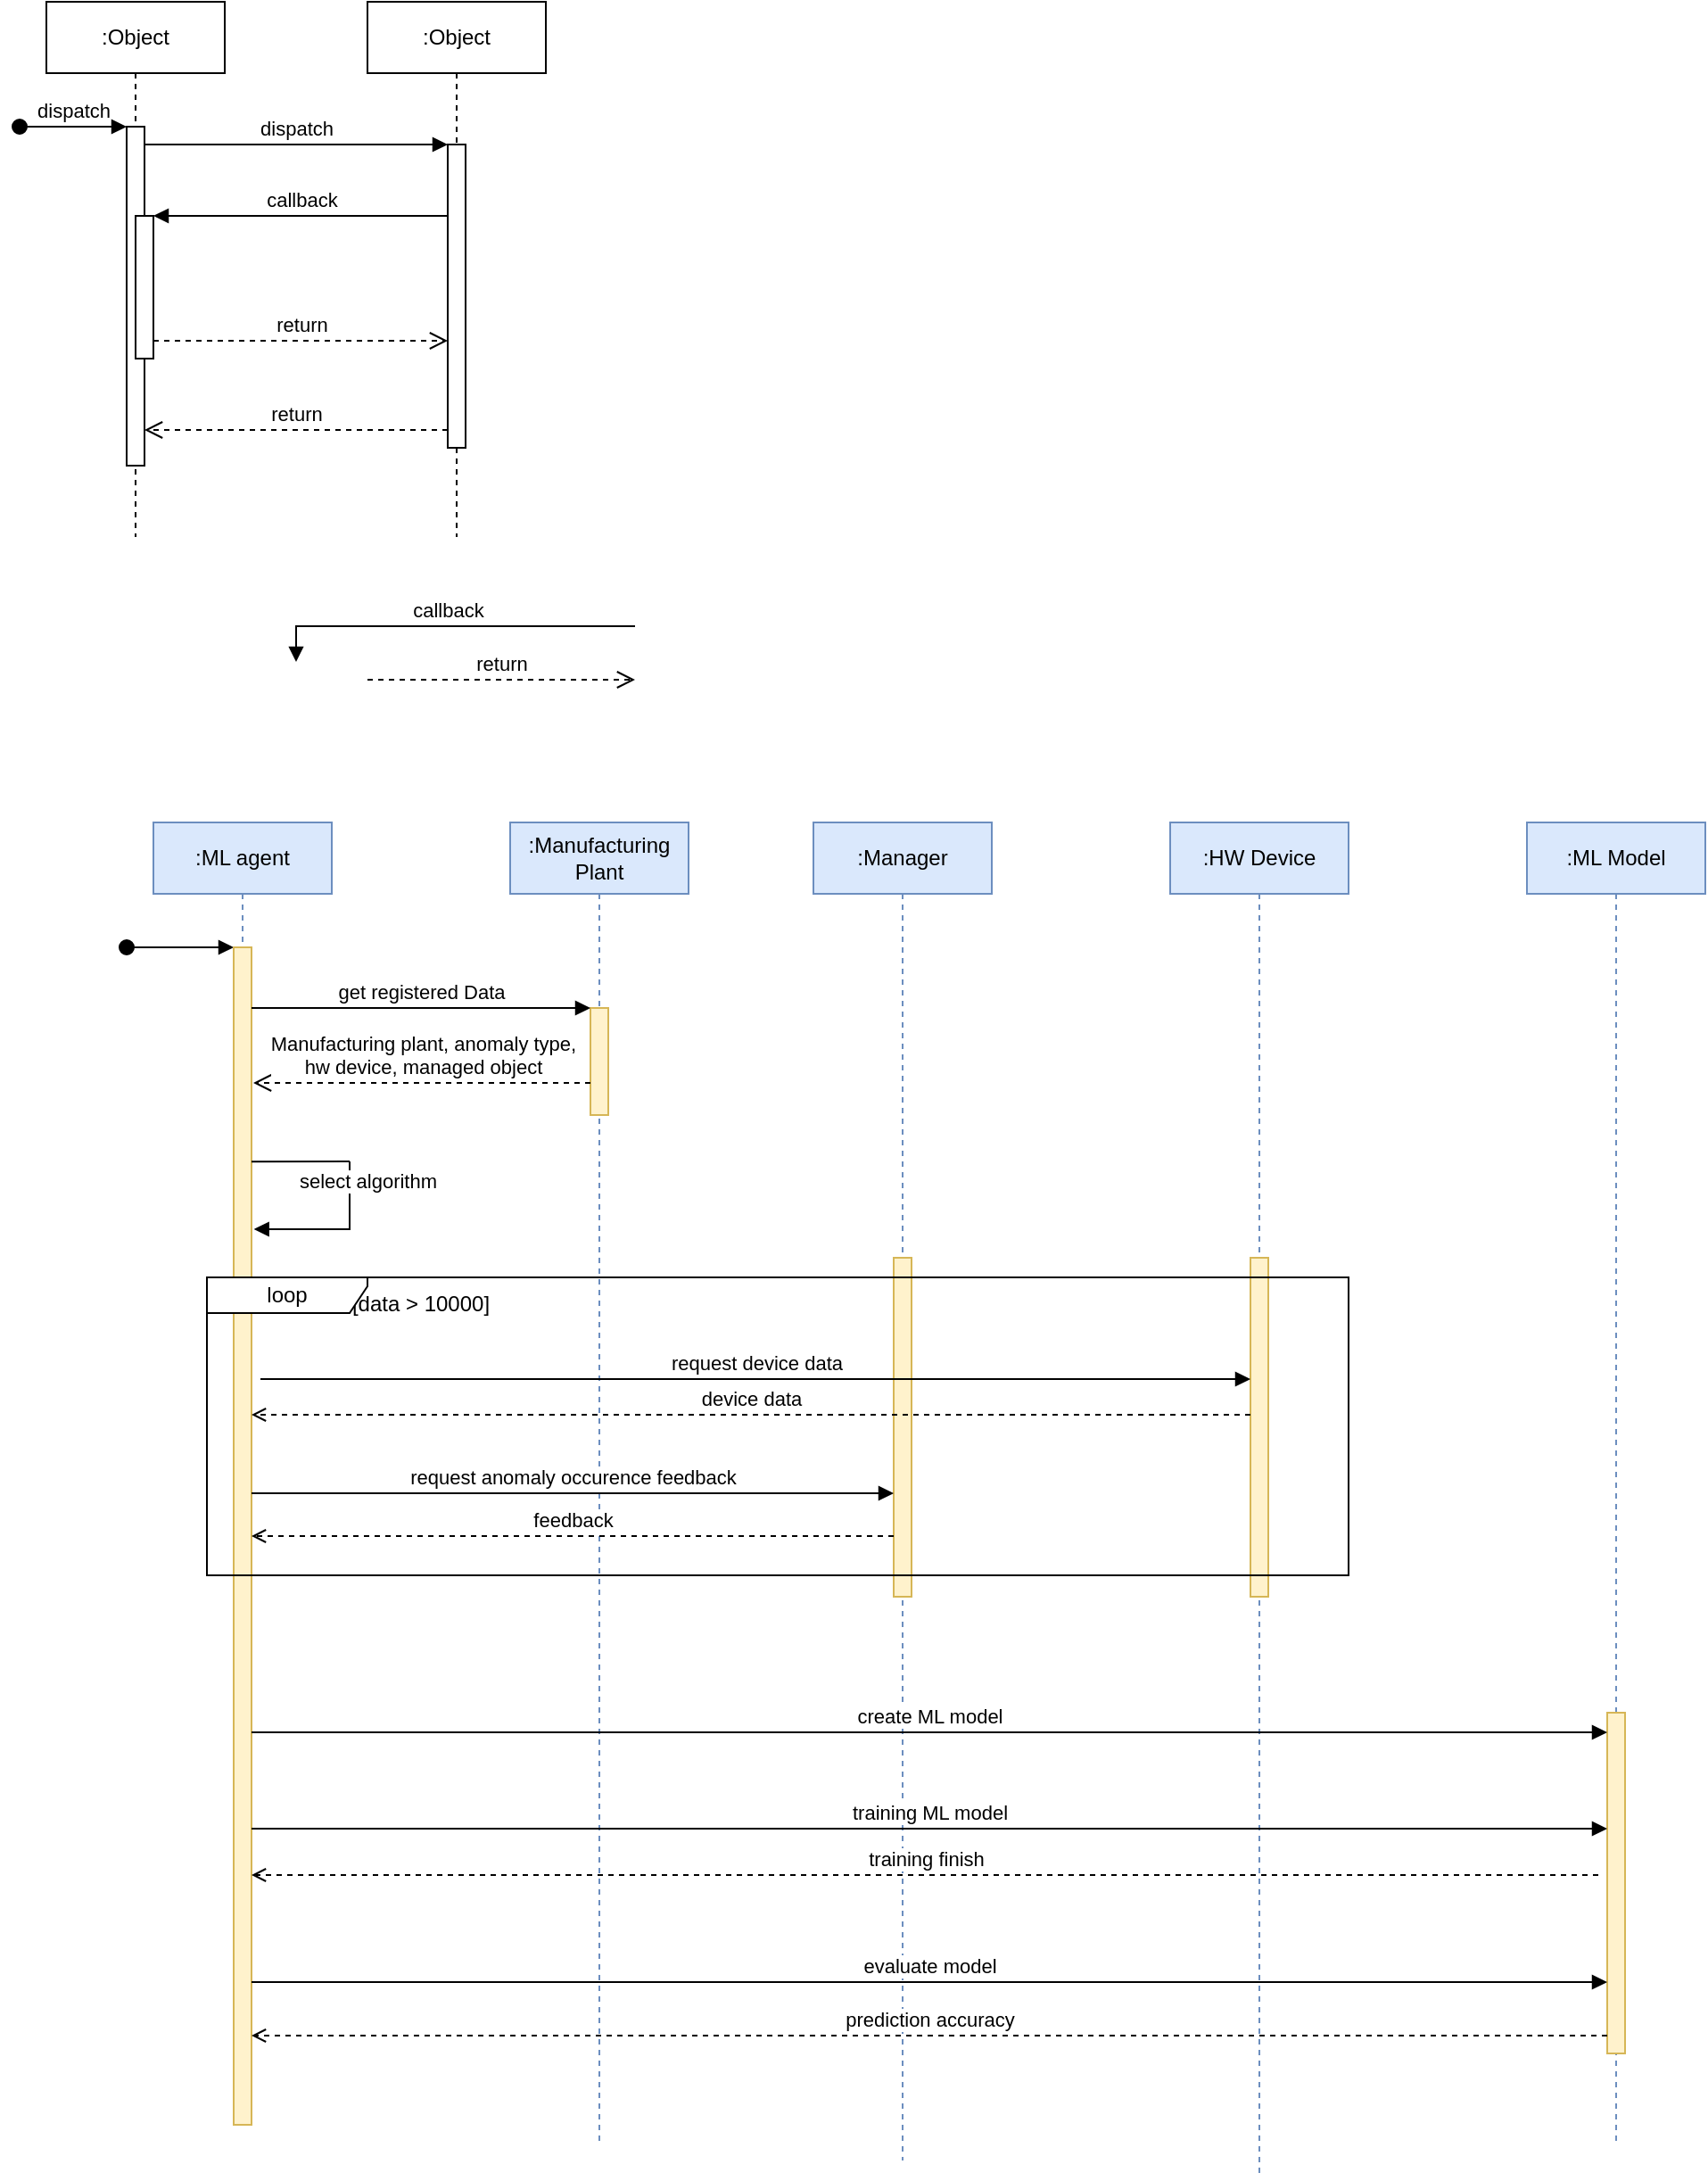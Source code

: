 <mxfile version="21.1.8" type="github">
  <diagram name="Page-1" id="2YBvvXClWsGukQMizWep">
    <mxGraphModel dx="1500" dy="830" grid="1" gridSize="10" guides="1" tooltips="1" connect="1" arrows="1" fold="1" page="1" pageScale="1" pageWidth="850" pageHeight="1100" math="0" shadow="0">
      <root>
        <mxCell id="0" />
        <mxCell id="1" parent="0" />
        <mxCell id="aM9ryv3xv72pqoxQDRHE-1" value=":Object" style="shape=umlLifeline;perimeter=lifelinePerimeter;whiteSpace=wrap;html=1;container=0;dropTarget=0;collapsible=0;recursiveResize=0;outlineConnect=0;portConstraint=eastwest;newEdgeStyle={&quot;edgeStyle&quot;:&quot;elbowEdgeStyle&quot;,&quot;elbow&quot;:&quot;vertical&quot;,&quot;curved&quot;:0,&quot;rounded&quot;:0};" parent="1" vertex="1">
          <mxGeometry x="40" y="40" width="100" height="300" as="geometry" />
        </mxCell>
        <mxCell id="aM9ryv3xv72pqoxQDRHE-2" value="" style="html=1;points=[];perimeter=orthogonalPerimeter;outlineConnect=0;targetShapes=umlLifeline;portConstraint=eastwest;newEdgeStyle={&quot;edgeStyle&quot;:&quot;elbowEdgeStyle&quot;,&quot;elbow&quot;:&quot;vertical&quot;,&quot;curved&quot;:0,&quot;rounded&quot;:0};" parent="aM9ryv3xv72pqoxQDRHE-1" vertex="1">
          <mxGeometry x="45" y="70" width="10" height="190" as="geometry" />
        </mxCell>
        <mxCell id="aM9ryv3xv72pqoxQDRHE-3" value="dispatch" style="html=1;verticalAlign=bottom;startArrow=oval;endArrow=block;startSize=8;edgeStyle=elbowEdgeStyle;elbow=vertical;curved=0;rounded=0;" parent="aM9ryv3xv72pqoxQDRHE-1" target="aM9ryv3xv72pqoxQDRHE-2" edge="1">
          <mxGeometry relative="1" as="geometry">
            <mxPoint x="-15" y="70" as="sourcePoint" />
          </mxGeometry>
        </mxCell>
        <mxCell id="aM9ryv3xv72pqoxQDRHE-4" value="" style="html=1;points=[];perimeter=orthogonalPerimeter;outlineConnect=0;targetShapes=umlLifeline;portConstraint=eastwest;newEdgeStyle={&quot;edgeStyle&quot;:&quot;elbowEdgeStyle&quot;,&quot;elbow&quot;:&quot;vertical&quot;,&quot;curved&quot;:0,&quot;rounded&quot;:0};" parent="aM9ryv3xv72pqoxQDRHE-1" vertex="1">
          <mxGeometry x="50" y="120" width="10" height="80" as="geometry" />
        </mxCell>
        <mxCell id="aM9ryv3xv72pqoxQDRHE-5" value=":Object" style="shape=umlLifeline;perimeter=lifelinePerimeter;whiteSpace=wrap;html=1;container=0;dropTarget=0;collapsible=0;recursiveResize=0;outlineConnect=0;portConstraint=eastwest;newEdgeStyle={&quot;edgeStyle&quot;:&quot;elbowEdgeStyle&quot;,&quot;elbow&quot;:&quot;vertical&quot;,&quot;curved&quot;:0,&quot;rounded&quot;:0};" parent="1" vertex="1">
          <mxGeometry x="220" y="40" width="100" height="300" as="geometry" />
        </mxCell>
        <mxCell id="aM9ryv3xv72pqoxQDRHE-6" value="" style="html=1;points=[];perimeter=orthogonalPerimeter;outlineConnect=0;targetShapes=umlLifeline;portConstraint=eastwest;newEdgeStyle={&quot;edgeStyle&quot;:&quot;elbowEdgeStyle&quot;,&quot;elbow&quot;:&quot;vertical&quot;,&quot;curved&quot;:0,&quot;rounded&quot;:0};" parent="aM9ryv3xv72pqoxQDRHE-5" vertex="1">
          <mxGeometry x="45" y="80" width="10" height="170" as="geometry" />
        </mxCell>
        <mxCell id="aM9ryv3xv72pqoxQDRHE-7" value="dispatch" style="html=1;verticalAlign=bottom;endArrow=block;edgeStyle=elbowEdgeStyle;elbow=vertical;curved=0;rounded=0;" parent="1" source="aM9ryv3xv72pqoxQDRHE-2" target="aM9ryv3xv72pqoxQDRHE-6" edge="1">
          <mxGeometry relative="1" as="geometry">
            <mxPoint x="195" y="130" as="sourcePoint" />
            <Array as="points">
              <mxPoint x="180" y="120" />
            </Array>
          </mxGeometry>
        </mxCell>
        <mxCell id="aM9ryv3xv72pqoxQDRHE-8" value="return" style="html=1;verticalAlign=bottom;endArrow=open;dashed=1;endSize=8;edgeStyle=elbowEdgeStyle;elbow=vertical;curved=0;rounded=0;" parent="1" source="aM9ryv3xv72pqoxQDRHE-6" target="aM9ryv3xv72pqoxQDRHE-2" edge="1">
          <mxGeometry relative="1" as="geometry">
            <mxPoint x="195" y="205" as="targetPoint" />
            <Array as="points">
              <mxPoint x="190" y="280" />
            </Array>
          </mxGeometry>
        </mxCell>
        <mxCell id="aM9ryv3xv72pqoxQDRHE-9" value="callback" style="html=1;verticalAlign=bottom;endArrow=block;edgeStyle=elbowEdgeStyle;elbow=vertical;curved=0;rounded=0;" parent="1" source="aM9ryv3xv72pqoxQDRHE-6" target="aM9ryv3xv72pqoxQDRHE-4" edge="1">
          <mxGeometry relative="1" as="geometry">
            <mxPoint x="175" y="160" as="sourcePoint" />
            <Array as="points">
              <mxPoint x="190" y="160" />
            </Array>
          </mxGeometry>
        </mxCell>
        <mxCell id="aM9ryv3xv72pqoxQDRHE-10" value="return" style="html=1;verticalAlign=bottom;endArrow=open;dashed=1;endSize=8;edgeStyle=elbowEdgeStyle;elbow=vertical;curved=0;rounded=0;" parent="1" source="aM9ryv3xv72pqoxQDRHE-4" target="aM9ryv3xv72pqoxQDRHE-6" edge="1">
          <mxGeometry relative="1" as="geometry">
            <mxPoint x="175" y="235" as="targetPoint" />
            <Array as="points">
              <mxPoint x="180" y="230" />
            </Array>
          </mxGeometry>
        </mxCell>
        <mxCell id="XZzwt_6UTUMo6Vn4I3hD-1" value=":ML agent" style="shape=umlLifeline;perimeter=lifelinePerimeter;whiteSpace=wrap;html=1;container=0;dropTarget=0;collapsible=0;recursiveResize=0;outlineConnect=0;portConstraint=eastwest;newEdgeStyle={&quot;edgeStyle&quot;:&quot;elbowEdgeStyle&quot;,&quot;elbow&quot;:&quot;vertical&quot;,&quot;curved&quot;:0,&quot;rounded&quot;:0};fillColor=#dae8fc;strokeColor=#6c8ebf;" vertex="1" parent="1">
          <mxGeometry x="100" y="500" width="100" height="730" as="geometry" />
        </mxCell>
        <mxCell id="XZzwt_6UTUMo6Vn4I3hD-3" value="" style="html=1;verticalAlign=bottom;startArrow=oval;endArrow=block;startSize=8;edgeStyle=elbowEdgeStyle;elbow=vertical;curved=0;rounded=0;" edge="1" parent="XZzwt_6UTUMo6Vn4I3hD-1" target="XZzwt_6UTUMo6Vn4I3hD-2">
          <mxGeometry relative="1" as="geometry">
            <mxPoint x="-15" y="70" as="sourcePoint" />
          </mxGeometry>
        </mxCell>
        <mxCell id="XZzwt_6UTUMo6Vn4I3hD-2" value="" style="html=1;points=[];perimeter=orthogonalPerimeter;outlineConnect=0;targetShapes=umlLifeline;portConstraint=eastwest;newEdgeStyle={&quot;edgeStyle&quot;:&quot;elbowEdgeStyle&quot;,&quot;elbow&quot;:&quot;vertical&quot;,&quot;curved&quot;:0,&quot;rounded&quot;:0};fillColor=#fff2cc;strokeColor=#d6b656;" vertex="1" parent="XZzwt_6UTUMo6Vn4I3hD-1">
          <mxGeometry x="45" y="70" width="10" height="660" as="geometry" />
        </mxCell>
        <mxCell id="XZzwt_6UTUMo6Vn4I3hD-5" value=":Manufacturing Plant" style="shape=umlLifeline;perimeter=lifelinePerimeter;whiteSpace=wrap;html=1;container=0;dropTarget=0;collapsible=0;recursiveResize=0;outlineConnect=0;portConstraint=eastwest;newEdgeStyle={&quot;edgeStyle&quot;:&quot;elbowEdgeStyle&quot;,&quot;elbow&quot;:&quot;vertical&quot;,&quot;curved&quot;:0,&quot;rounded&quot;:0};fillColor=#dae8fc;strokeColor=#6c8ebf;" vertex="1" parent="1">
          <mxGeometry x="300" y="500" width="100" height="740" as="geometry" />
        </mxCell>
        <mxCell id="XZzwt_6UTUMo6Vn4I3hD-6" value="" style="html=1;points=[];perimeter=orthogonalPerimeter;outlineConnect=0;targetShapes=umlLifeline;portConstraint=eastwest;newEdgeStyle={&quot;edgeStyle&quot;:&quot;elbowEdgeStyle&quot;,&quot;elbow&quot;:&quot;vertical&quot;,&quot;curved&quot;:0,&quot;rounded&quot;:0};fillColor=#fff2cc;strokeColor=#d6b656;" vertex="1" parent="XZzwt_6UTUMo6Vn4I3hD-5">
          <mxGeometry x="45" y="104" width="10" height="60" as="geometry" />
        </mxCell>
        <mxCell id="XZzwt_6UTUMo6Vn4I3hD-7" value="get registered Data" style="html=1;verticalAlign=bottom;endArrow=block;edgeStyle=elbowEdgeStyle;elbow=vertical;curved=0;rounded=0;" edge="1" parent="1" target="XZzwt_6UTUMo6Vn4I3hD-6">
          <mxGeometry relative="1" as="geometry">
            <mxPoint x="155" y="604.0" as="sourcePoint" />
            <Array as="points">
              <mxPoint x="240" y="604" />
            </Array>
          </mxGeometry>
        </mxCell>
        <mxCell id="XZzwt_6UTUMo6Vn4I3hD-9" value="callback" style="html=1;verticalAlign=bottom;endArrow=block;edgeStyle=elbowEdgeStyle;elbow=vertical;curved=0;rounded=0;" edge="1" parent="1">
          <mxGeometry relative="1" as="geometry">
            <mxPoint x="370" y="390" as="sourcePoint" />
            <Array as="points">
              <mxPoint x="350" y="390" />
              <mxPoint x="290" y="650" />
              <mxPoint x="250" y="620" />
            </Array>
            <mxPoint x="180" y="410" as="targetPoint" />
          </mxGeometry>
        </mxCell>
        <mxCell id="XZzwt_6UTUMo6Vn4I3hD-10" value="return" style="html=1;verticalAlign=bottom;endArrow=open;dashed=1;endSize=8;edgeStyle=elbowEdgeStyle;elbow=vertical;curved=0;rounded=0;" edge="1" parent="1">
          <mxGeometry relative="1" as="geometry">
            <mxPoint x="370" y="420" as="targetPoint" />
            <Array as="points">
              <mxPoint x="290" y="420" />
            </Array>
            <mxPoint x="220" y="420" as="sourcePoint" />
          </mxGeometry>
        </mxCell>
        <mxCell id="XZzwt_6UTUMo6Vn4I3hD-11" value=":Manager" style="shape=umlLifeline;perimeter=lifelinePerimeter;whiteSpace=wrap;html=1;container=0;dropTarget=0;collapsible=0;recursiveResize=0;outlineConnect=0;portConstraint=eastwest;newEdgeStyle={&quot;edgeStyle&quot;:&quot;elbowEdgeStyle&quot;,&quot;elbow&quot;:&quot;vertical&quot;,&quot;curved&quot;:0,&quot;rounded&quot;:0};fillColor=#dae8fc;strokeColor=#6c8ebf;" vertex="1" parent="1">
          <mxGeometry x="470" y="500" width="100" height="750" as="geometry" />
        </mxCell>
        <mxCell id="XZzwt_6UTUMo6Vn4I3hD-12" value="" style="html=1;points=[];perimeter=orthogonalPerimeter;outlineConnect=0;targetShapes=umlLifeline;portConstraint=eastwest;newEdgeStyle={&quot;edgeStyle&quot;:&quot;elbowEdgeStyle&quot;,&quot;elbow&quot;:&quot;vertical&quot;,&quot;curved&quot;:0,&quot;rounded&quot;:0};fillColor=#fff2cc;strokeColor=#d6b656;" vertex="1" parent="XZzwt_6UTUMo6Vn4I3hD-11">
          <mxGeometry x="45" y="244" width="10" height="190" as="geometry" />
        </mxCell>
        <mxCell id="XZzwt_6UTUMo6Vn4I3hD-13" value=":HW Device" style="shape=umlLifeline;perimeter=lifelinePerimeter;whiteSpace=wrap;html=1;container=0;dropTarget=0;collapsible=0;recursiveResize=0;outlineConnect=0;portConstraint=eastwest;newEdgeStyle={&quot;edgeStyle&quot;:&quot;elbowEdgeStyle&quot;,&quot;elbow&quot;:&quot;vertical&quot;,&quot;curved&quot;:0,&quot;rounded&quot;:0};fillColor=#dae8fc;strokeColor=#6c8ebf;" vertex="1" parent="1">
          <mxGeometry x="670" y="500" width="100" height="760" as="geometry" />
        </mxCell>
        <mxCell id="XZzwt_6UTUMo6Vn4I3hD-14" value="" style="html=1;points=[];perimeter=orthogonalPerimeter;outlineConnect=0;targetShapes=umlLifeline;portConstraint=eastwest;newEdgeStyle={&quot;edgeStyle&quot;:&quot;elbowEdgeStyle&quot;,&quot;elbow&quot;:&quot;vertical&quot;,&quot;curved&quot;:0,&quot;rounded&quot;:0};fillColor=#fff2cc;strokeColor=#d6b656;" vertex="1" parent="XZzwt_6UTUMo6Vn4I3hD-13">
          <mxGeometry x="45" y="244" width="10" height="190" as="geometry" />
        </mxCell>
        <mxCell id="XZzwt_6UTUMo6Vn4I3hD-15" value="Manufacturing plant, anomaly type, &lt;br&gt;hw device, managed object&lt;br&gt;" style="html=1;verticalAlign=bottom;endArrow=open;dashed=1;endSize=8;edgeStyle=elbowEdgeStyle;elbow=vertical;curved=0;rounded=0;" edge="1" parent="1" source="XZzwt_6UTUMo6Vn4I3hD-6">
          <mxGeometry relative="1" as="geometry">
            <mxPoint x="156" y="646" as="targetPoint" />
            <Array as="points">
              <mxPoint x="251" y="646" />
            </Array>
            <mxPoint x="326" y="646" as="sourcePoint" />
          </mxGeometry>
        </mxCell>
        <mxCell id="XZzwt_6UTUMo6Vn4I3hD-16" value="request anomaly occurence feedback" style="html=1;verticalAlign=bottom;endArrow=block;edgeStyle=elbowEdgeStyle;elbow=vertical;curved=0;rounded=0;" edge="1" parent="1">
          <mxGeometry relative="1" as="geometry">
            <mxPoint x="155" y="876.0" as="sourcePoint" />
            <Array as="points">
              <mxPoint x="490" y="876" />
              <mxPoint x="210" y="686" />
              <mxPoint x="320" y="686" />
              <mxPoint x="250" y="606" />
            </Array>
            <mxPoint x="515" y="876.0" as="targetPoint" />
          </mxGeometry>
        </mxCell>
        <mxCell id="XZzwt_6UTUMo6Vn4I3hD-20" value="[data &amp;gt; 10000]" style="text;html=1;strokeColor=none;fillColor=none;align=center;verticalAlign=middle;whiteSpace=wrap;rounded=0;" vertex="1" parent="1">
          <mxGeometry x="200" y="755" width="100" height="30" as="geometry" />
        </mxCell>
        <mxCell id="XZzwt_6UTUMo6Vn4I3hD-22" value="device data" style="html=1;verticalAlign=bottom;endArrow=open;edgeStyle=elbowEdgeStyle;elbow=vertical;curved=0;rounded=0;endFill=0;dashed=1;" edge="1" parent="1">
          <mxGeometry relative="1" as="geometry">
            <mxPoint x="715" y="832" as="sourcePoint" />
            <Array as="points">
              <mxPoint x="580" y="832" />
              <mxPoint x="690" y="832" />
              <mxPoint x="620" y="752" />
            </Array>
            <mxPoint x="155" y="832.0" as="targetPoint" />
          </mxGeometry>
        </mxCell>
        <mxCell id="XZzwt_6UTUMo6Vn4I3hD-17" value="loop" style="shape=umlFrame;whiteSpace=wrap;html=1;pointerEvents=0;width=90;height=20;" vertex="1" parent="1">
          <mxGeometry x="130" y="755" width="640" height="167" as="geometry" />
        </mxCell>
        <mxCell id="XZzwt_6UTUMo6Vn4I3hD-30" value="feedback" style="html=1;verticalAlign=bottom;endArrow=open;edgeStyle=elbowEdgeStyle;elbow=vertical;curved=0;rounded=0;endFill=0;dashed=1;" edge="1" parent="1">
          <mxGeometry relative="1" as="geometry">
            <mxPoint x="515" y="900.0" as="sourcePoint" />
            <Array as="points">
              <mxPoint x="210" y="900" />
              <mxPoint x="320" y="900" />
              <mxPoint x="250" y="820" />
            </Array>
            <mxPoint x="155" y="900" as="targetPoint" />
          </mxGeometry>
        </mxCell>
        <mxCell id="XZzwt_6UTUMo6Vn4I3hD-31" value="request device data" style="html=1;verticalAlign=bottom;endArrow=block;edgeStyle=elbowEdgeStyle;elbow=vertical;curved=0;rounded=0;" edge="1" parent="1">
          <mxGeometry relative="1" as="geometry">
            <mxPoint x="160" y="812" as="sourcePoint" />
            <Array as="points">
              <mxPoint x="585" y="812" />
              <mxPoint x="695" y="812" />
              <mxPoint x="625" y="732" />
            </Array>
            <mxPoint x="715" y="812.0" as="targetPoint" />
          </mxGeometry>
        </mxCell>
        <mxCell id="XZzwt_6UTUMo6Vn4I3hD-32" value=":ML Model" style="shape=umlLifeline;perimeter=lifelinePerimeter;whiteSpace=wrap;html=1;container=0;dropTarget=0;collapsible=0;recursiveResize=0;outlineConnect=0;portConstraint=eastwest;newEdgeStyle={&quot;edgeStyle&quot;:&quot;elbowEdgeStyle&quot;,&quot;elbow&quot;:&quot;vertical&quot;,&quot;curved&quot;:0,&quot;rounded&quot;:0};fillColor=#dae8fc;strokeColor=#6c8ebf;" vertex="1" parent="1">
          <mxGeometry x="870" y="500" width="100" height="740" as="geometry" />
        </mxCell>
        <mxCell id="XZzwt_6UTUMo6Vn4I3hD-33" value="" style="html=1;points=[];perimeter=orthogonalPerimeter;outlineConnect=0;targetShapes=umlLifeline;portConstraint=eastwest;newEdgeStyle={&quot;edgeStyle&quot;:&quot;elbowEdgeStyle&quot;,&quot;elbow&quot;:&quot;vertical&quot;,&quot;curved&quot;:0,&quot;rounded&quot;:0};fillColor=#fff2cc;strokeColor=#d6b656;" vertex="1" parent="XZzwt_6UTUMo6Vn4I3hD-32">
          <mxGeometry x="45" y="499" width="10" height="191" as="geometry" />
        </mxCell>
        <mxCell id="XZzwt_6UTUMo6Vn4I3hD-34" value="training ML model" style="html=1;verticalAlign=bottom;endArrow=block;edgeStyle=elbowEdgeStyle;elbow=vertical;curved=0;rounded=0;" edge="1" parent="1">
          <mxGeometry relative="1" as="geometry">
            <mxPoint x="155" y="1064.0" as="sourcePoint" />
            <Array as="points">
              <mxPoint x="495" y="1064" />
              <mxPoint x="215" y="874" />
              <mxPoint x="325" y="874" />
              <mxPoint x="255" y="794" />
            </Array>
            <mxPoint x="915" y="1064" as="targetPoint" />
          </mxGeometry>
        </mxCell>
        <mxCell id="XZzwt_6UTUMo6Vn4I3hD-36" value="training finish" style="html=1;verticalAlign=bottom;endArrow=open;edgeStyle=elbowEdgeStyle;elbow=vertical;curved=0;rounded=0;endFill=0;dashed=1;" edge="1" parent="1">
          <mxGeometry relative="1" as="geometry">
            <mxPoint x="910" y="1090" as="sourcePoint" />
            <Array as="points">
              <mxPoint x="235" y="1090" />
              <mxPoint x="345" y="1090" />
              <mxPoint x="275" y="1010" />
            </Array>
            <mxPoint x="155" y="1090.0" as="targetPoint" />
          </mxGeometry>
        </mxCell>
        <mxCell id="XZzwt_6UTUMo6Vn4I3hD-39" value="create ML model" style="html=1;verticalAlign=bottom;endArrow=block;edgeStyle=elbowEdgeStyle;elbow=vertical;curved=0;rounded=0;" edge="1" parent="1" source="XZzwt_6UTUMo6Vn4I3hD-2" target="XZzwt_6UTUMo6Vn4I3hD-33">
          <mxGeometry relative="1" as="geometry">
            <mxPoint x="160" y="1010" as="sourcePoint" />
            <Array as="points">
              <mxPoint x="490" y="1010" />
              <mxPoint x="210" y="820" />
              <mxPoint x="320" y="820" />
              <mxPoint x="250" y="740" />
            </Array>
            <mxPoint x="910" y="1010" as="targetPoint" />
          </mxGeometry>
        </mxCell>
        <mxCell id="XZzwt_6UTUMo6Vn4I3hD-40" value="select algorithm" style="html=1;verticalAlign=bottom;endArrow=block;edgeStyle=elbowEdgeStyle;elbow=vertical;curved=0;rounded=0;" edge="1" parent="1">
          <mxGeometry x="-0.564" y="10" relative="1" as="geometry">
            <mxPoint x="210" y="690" as="sourcePoint" />
            <Array as="points">
              <mxPoint x="482" y="728" />
              <mxPoint x="507" y="842" />
              <mxPoint x="617" y="842" />
              <mxPoint x="547" y="762" />
            </Array>
            <mxPoint x="156.324" y="728.0" as="targetPoint" />
            <mxPoint as="offset" />
          </mxGeometry>
        </mxCell>
        <mxCell id="XZzwt_6UTUMo6Vn4I3hD-41" value="" style="endArrow=none;html=1;rounded=0;entryX=0.5;entryY=0.182;entryDx=0;entryDy=0;entryPerimeter=0;" edge="1" parent="1">
          <mxGeometry width="50" height="50" relative="1" as="geometry">
            <mxPoint x="210" y="690" as="sourcePoint" />
            <mxPoint x="155" y="690.12" as="targetPoint" />
          </mxGeometry>
        </mxCell>
        <mxCell id="XZzwt_6UTUMo6Vn4I3hD-42" value="evaluate model" style="html=1;verticalAlign=bottom;endArrow=block;edgeStyle=elbowEdgeStyle;elbow=vertical;curved=0;rounded=0;" edge="1" parent="1" source="XZzwt_6UTUMo6Vn4I3hD-2" target="XZzwt_6UTUMo6Vn4I3hD-33">
          <mxGeometry relative="1" as="geometry">
            <mxPoint x="160" y="1150.0" as="sourcePoint" />
            <Array as="points">
              <mxPoint x="500" y="1150" />
              <mxPoint x="220" y="960" />
              <mxPoint x="330" y="960" />
              <mxPoint x="260" y="880" />
            </Array>
            <mxPoint x="920" y="1150" as="targetPoint" />
          </mxGeometry>
        </mxCell>
        <mxCell id="XZzwt_6UTUMo6Vn4I3hD-43" value="prediction accuracy" style="html=1;verticalAlign=bottom;endArrow=open;edgeStyle=elbowEdgeStyle;elbow=vertical;curved=0;rounded=0;endFill=0;dashed=1;" edge="1" parent="1" source="XZzwt_6UTUMo6Vn4I3hD-33" target="XZzwt_6UTUMo6Vn4I3hD-2">
          <mxGeometry relative="1" as="geometry">
            <mxPoint x="920" y="1100" as="sourcePoint" />
            <Array as="points">
              <mxPoint x="600" y="1180" />
              <mxPoint x="500" y="1170" />
              <mxPoint x="245" y="1100" />
              <mxPoint x="355" y="1100" />
              <mxPoint x="285" y="1020" />
            </Array>
            <mxPoint x="165" y="1100.0" as="targetPoint" />
          </mxGeometry>
        </mxCell>
      </root>
    </mxGraphModel>
  </diagram>
</mxfile>

